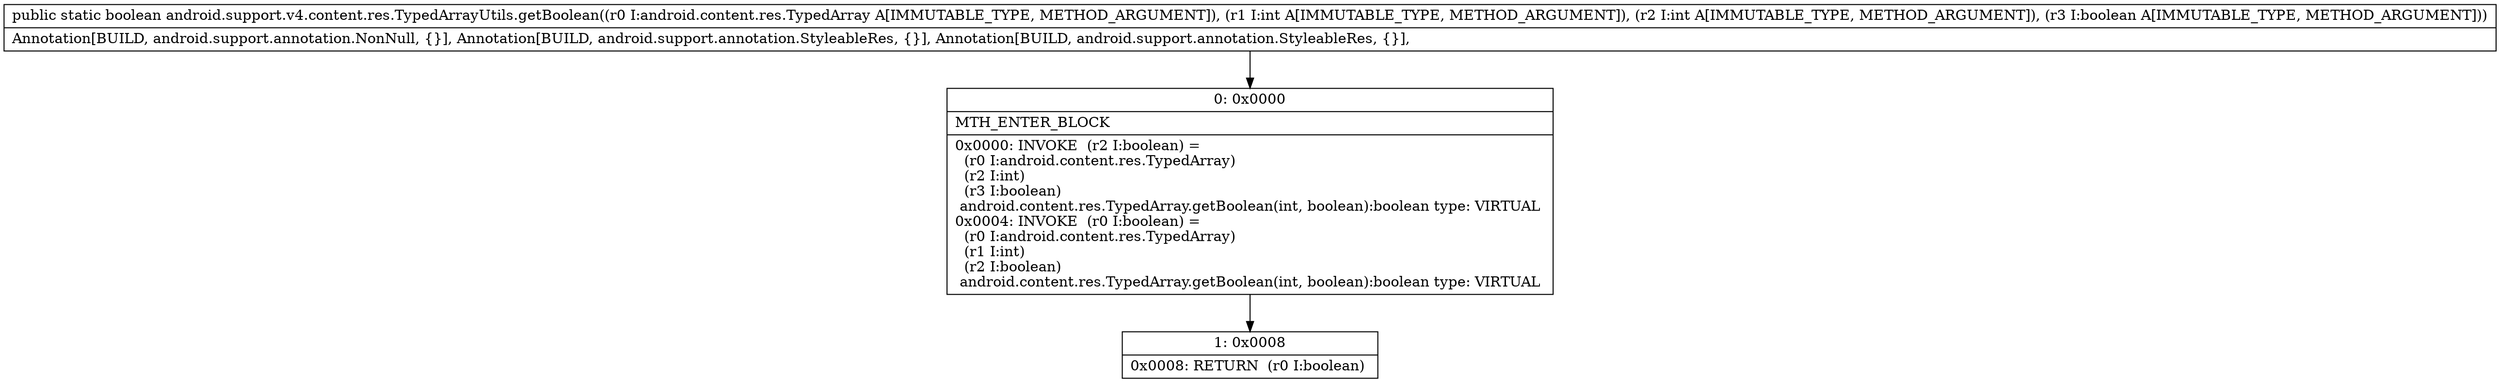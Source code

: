 digraph "CFG forandroid.support.v4.content.res.TypedArrayUtils.getBoolean(Landroid\/content\/res\/TypedArray;IIZ)Z" {
Node_0 [shape=record,label="{0\:\ 0x0000|MTH_ENTER_BLOCK\l|0x0000: INVOKE  (r2 I:boolean) = \l  (r0 I:android.content.res.TypedArray)\l  (r2 I:int)\l  (r3 I:boolean)\l android.content.res.TypedArray.getBoolean(int, boolean):boolean type: VIRTUAL \l0x0004: INVOKE  (r0 I:boolean) = \l  (r0 I:android.content.res.TypedArray)\l  (r1 I:int)\l  (r2 I:boolean)\l android.content.res.TypedArray.getBoolean(int, boolean):boolean type: VIRTUAL \l}"];
Node_1 [shape=record,label="{1\:\ 0x0008|0x0008: RETURN  (r0 I:boolean) \l}"];
MethodNode[shape=record,label="{public static boolean android.support.v4.content.res.TypedArrayUtils.getBoolean((r0 I:android.content.res.TypedArray A[IMMUTABLE_TYPE, METHOD_ARGUMENT]), (r1 I:int A[IMMUTABLE_TYPE, METHOD_ARGUMENT]), (r2 I:int A[IMMUTABLE_TYPE, METHOD_ARGUMENT]), (r3 I:boolean A[IMMUTABLE_TYPE, METHOD_ARGUMENT]))  | Annotation[BUILD, android.support.annotation.NonNull, \{\}], Annotation[BUILD, android.support.annotation.StyleableRes, \{\}], Annotation[BUILD, android.support.annotation.StyleableRes, \{\}], \l}"];
MethodNode -> Node_0;
Node_0 -> Node_1;
}

